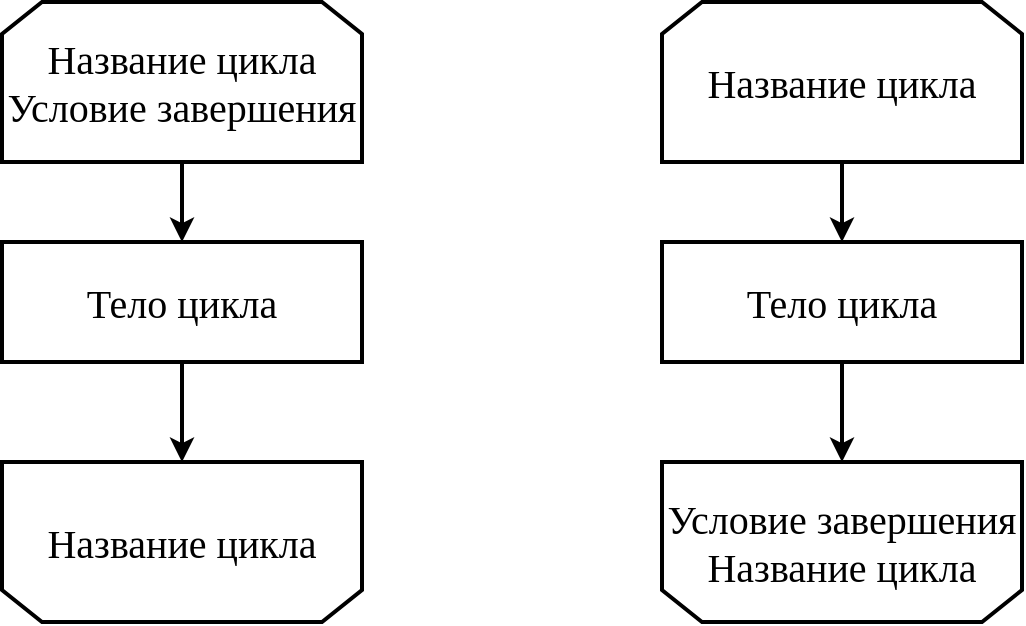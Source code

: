 <mxfile version="12.7.9" type="github" pages="4">
  <diagram id="PvYHt_fChEzfOzfAGmBY" name="Цикл с условием">
    <mxGraphModel dx="1422" dy="769" grid="1" gridSize="10" guides="1" tooltips="1" connect="1" arrows="1" fold="1" page="1" pageScale="1" pageWidth="827" pageHeight="1169" math="0" shadow="0">
      <root>
        <mxCell id="0" />
        <mxCell id="1" parent="0" />
        <mxCell id="XVGe4CrBt8VKoz3wxpU5-4" value="&lt;div style=&quot;font-size: 20px;&quot;&gt;Название цикла&lt;/div&gt;&lt;div style=&quot;font-size: 20px;&quot;&gt;Условие завершения&lt;br style=&quot;font-size: 20px;&quot;&gt;&lt;/div&gt;" style="shape=loopLimit;whiteSpace=wrap;html=1;shadow=0;strokeColor=#000000;fillColor=#ffffff;gradientColor=none;strokeWidth=2;fontFamily=Times New Roman;fontSize=20;" parent="1" vertex="1">
          <mxGeometry x="100" y="80" width="180" height="80" as="geometry" />
        </mxCell>
        <mxCell id="XVGe4CrBt8VKoz3wxpU5-5" value="&lt;div style=&quot;font-size: 20px;&quot;&gt;Название цикла&lt;/div&gt;" style="shape=loopLimit;whiteSpace=wrap;html=1;shadow=0;strokeColor=#000000;fillColor=#ffffff;gradientColor=none;direction=west;strokeWidth=2;fontFamily=Times New Roman;fontSize=20;" parent="1" vertex="1">
          <mxGeometry x="100" y="310" width="180" height="80" as="geometry" />
        </mxCell>
        <mxCell id="XVGe4CrBt8VKoz3wxpU5-6" value="Тело цикла" style="rounded=1;whiteSpace=wrap;html=1;absoluteArcSize=1;arcSize=0;strokeWidth=2;shadow=0;fillColor=#ffffff;gradientColor=none;fontFamily=Times New Roman;fontSize=20;" parent="1" vertex="1">
          <mxGeometry x="100" y="200" width="180" height="60" as="geometry" />
        </mxCell>
        <mxCell id="XVGe4CrBt8VKoz3wxpU5-7" value="&lt;div style=&quot;font-size: 20px&quot;&gt;Название цикла&lt;/div&gt;" style="shape=loopLimit;whiteSpace=wrap;html=1;shadow=0;strokeColor=#000000;fillColor=#ffffff;gradientColor=none;strokeWidth=2;fontFamily=Times New Roman;fontSize=20;" parent="1" vertex="1">
          <mxGeometry x="430" y="80" width="180" height="80" as="geometry" />
        </mxCell>
        <mxCell id="XVGe4CrBt8VKoz3wxpU5-8" value="&lt;div style=&quot;font-size: 20px&quot;&gt;Условие завершения&lt;/div&gt;&lt;div style=&quot;font-size: 20px&quot;&gt;Название цикла&lt;/div&gt;" style="shape=loopLimit;whiteSpace=wrap;html=1;shadow=0;strokeColor=#000000;fillColor=#ffffff;gradientColor=none;direction=west;strokeWidth=2;fontFamily=Times New Roman;fontSize=20;" parent="1" vertex="1">
          <mxGeometry x="430" y="310" width="180" height="80" as="geometry" />
        </mxCell>
        <mxCell id="XVGe4CrBt8VKoz3wxpU5-9" value="Тело цикла" style="rounded=1;whiteSpace=wrap;html=1;absoluteArcSize=1;arcSize=0;strokeWidth=2;shadow=0;fillColor=#ffffff;gradientColor=none;fontFamily=Times New Roman;fontSize=20;" parent="1" vertex="1">
          <mxGeometry x="430" y="200" width="180" height="60" as="geometry" />
        </mxCell>
        <mxCell id="XVGe4CrBt8VKoz3wxpU5-10" value="" style="endArrow=classic;html=1;fontFamily=Times New Roman;fontSize=20;exitX=0.5;exitY=1;exitDx=0;exitDy=0;strokeWidth=2;" parent="1" source="XVGe4CrBt8VKoz3wxpU5-4" target="XVGe4CrBt8VKoz3wxpU5-6" edge="1">
          <mxGeometry width="50" height="50" relative="1" as="geometry">
            <mxPoint x="200" y="520" as="sourcePoint" />
            <mxPoint x="250" y="470" as="targetPoint" />
          </mxGeometry>
        </mxCell>
        <mxCell id="XVGe4CrBt8VKoz3wxpU5-11" value="" style="endArrow=classic;html=1;strokeWidth=2;fontFamily=Times New Roman;fontSize=20;exitX=0.5;exitY=1;exitDx=0;exitDy=0;entryX=0.5;entryY=1;entryDx=0;entryDy=0;" parent="1" source="XVGe4CrBt8VKoz3wxpU5-6" target="XVGe4CrBt8VKoz3wxpU5-5" edge="1">
          <mxGeometry width="50" height="50" relative="1" as="geometry">
            <mxPoint x="220" y="540" as="sourcePoint" />
            <mxPoint x="270" y="490" as="targetPoint" />
          </mxGeometry>
        </mxCell>
        <mxCell id="XVGe4CrBt8VKoz3wxpU5-12" value="" style="endArrow=classic;html=1;strokeWidth=2;fontFamily=Times New Roman;fontSize=20;exitX=0.5;exitY=1;exitDx=0;exitDy=0;entryX=0.5;entryY=0;entryDx=0;entryDy=0;" parent="1" source="XVGe4CrBt8VKoz3wxpU5-7" target="XVGe4CrBt8VKoz3wxpU5-9" edge="1">
          <mxGeometry width="50" height="50" relative="1" as="geometry">
            <mxPoint x="700" y="230" as="sourcePoint" />
            <mxPoint x="750" y="180" as="targetPoint" />
          </mxGeometry>
        </mxCell>
        <mxCell id="XVGe4CrBt8VKoz3wxpU5-13" value="" style="endArrow=classic;html=1;strokeWidth=2;fontFamily=Times New Roman;fontSize=20;exitX=0.5;exitY=1;exitDx=0;exitDy=0;" parent="1" source="XVGe4CrBt8VKoz3wxpU5-9" target="XVGe4CrBt8VKoz3wxpU5-8" edge="1">
          <mxGeometry width="50" height="50" relative="1" as="geometry">
            <mxPoint x="420" y="560" as="sourcePoint" />
            <mxPoint x="470" y="510" as="targetPoint" />
          </mxGeometry>
        </mxCell>
      </root>
    </mxGraphModel>
  </diagram>
  <diagram id="3K1mUDSVWIpNwTHJqVef" name="Цикл с параметром">
    <mxGraphModel dx="1185" dy="641" grid="1" gridSize="10" guides="1" tooltips="1" connect="1" arrows="1" fold="1" page="1" pageScale="1" pageWidth="827" pageHeight="1169" math="0" shadow="0">
      <root>
        <mxCell id="hLjOWH0MUF2Db75aUkeC-0" />
        <mxCell id="hLjOWH0MUF2Db75aUkeC-1" parent="hLjOWH0MUF2Db75aUkeC-0" />
        <mxCell id="hLjOWH0MUF2Db75aUkeC-6" value="i:= 1..N" style="shape=hexagon;perimeter=hexagonPerimeter2;whiteSpace=wrap;html=1;strokeWidth=2;fontFamily=Times New Roman;fontSize=20;" vertex="1" parent="hLjOWH0MUF2Db75aUkeC-1">
          <mxGeometry x="320" y="80" width="120" height="80" as="geometry" />
        </mxCell>
        <mxCell id="hLjOWH0MUF2Db75aUkeC-7" value="Тело цикла" style="rounded=0;whiteSpace=wrap;html=1;strokeWidth=2;fontFamily=Times New Roman;fontSize=20;" vertex="1" parent="hLjOWH0MUF2Db75aUkeC-1">
          <mxGeometry x="320" y="210" width="130" height="60" as="geometry" />
        </mxCell>
        <mxCell id="hLjOWH0MUF2Db75aUkeC-8" value="" style="endArrow=classic;html=1;exitX=1;exitY=0.5;exitDx=0;exitDy=0;entryX=1;entryY=0.5;entryDx=0;entryDy=0;shadow=0;comic=0;strokeWidth=2;rounded=0;fontFamily=Times New Roman;fontSize=20;" edge="1" parent="hLjOWH0MUF2Db75aUkeC-1" source="hLjOWH0MUF2Db75aUkeC-7" target="hLjOWH0MUF2Db75aUkeC-6">
          <mxGeometry width="50" height="50" relative="1" as="geometry">
            <mxPoint x="520" y="300" as="sourcePoint" />
            <mxPoint x="570" y="250" as="targetPoint" />
            <Array as="points">
              <mxPoint x="570" y="240" />
              <mxPoint x="570" y="180" />
              <mxPoint x="570" y="120" />
            </Array>
          </mxGeometry>
        </mxCell>
        <mxCell id="hLjOWH0MUF2Db75aUkeC-9" value="" style="endArrow=classic;html=1;shadow=0;strokeWidth=2;exitX=0.549;exitY=1.029;exitDx=0;exitDy=0;exitPerimeter=0;entryX=0.5;entryY=0;entryDx=0;entryDy=0;fontFamily=Times New Roman;fontSize=20;" edge="1" parent="hLjOWH0MUF2Db75aUkeC-1" source="hLjOWH0MUF2Db75aUkeC-6" target="hLjOWH0MUF2Db75aUkeC-7">
          <mxGeometry width="50" height="50" relative="1" as="geometry">
            <mxPoint x="80" y="380" as="sourcePoint" />
            <mxPoint x="130" y="330" as="targetPoint" />
          </mxGeometry>
        </mxCell>
        <mxCell id="hLjOWH0MUF2Db75aUkeC-10" value="" style="endArrow=classic;html=1;shadow=0;strokeWidth=2;exitX=0;exitY=0.5;exitDx=0;exitDy=0;rounded=0;fontFamily=Times New Roman;fontSize=20;" edge="1" parent="hLjOWH0MUF2Db75aUkeC-1" source="hLjOWH0MUF2Db75aUkeC-6">
          <mxGeometry width="50" height="50" relative="1" as="geometry">
            <mxPoint x="170" y="210" as="sourcePoint" />
            <mxPoint x="380" y="320" as="targetPoint" />
            <Array as="points">
              <mxPoint x="210" y="120" />
              <mxPoint x="210" y="230" />
              <mxPoint x="210" y="280" />
              <mxPoint x="300" y="280" />
              <mxPoint x="380" y="280" />
            </Array>
          </mxGeometry>
        </mxCell>
      </root>
    </mxGraphModel>
  </diagram>
  <diagram id="-0E2FVr-w0xUnn1_yMbF" name="Алгоритма таблицы пифагора">
    <mxGraphModel dx="1422" dy="769" grid="1" gridSize="10" guides="1" tooltips="1" connect="1" arrows="1" fold="1" page="1" pageScale="1" pageWidth="827" pageHeight="1169" math="0" shadow="0">
      <root>
        <mxCell id="D4VVB_PMN1P16ubJQqUh-0" />
        <mxCell id="D4VVB_PMN1P16ubJQqUh-1" parent="D4VVB_PMN1P16ubJQqUh-0" />
        <mxCell id="omaCSk1JwNBtN8p-txco-0" value="Начало" style="rounded=1;whiteSpace=wrap;html=1;strokeWidth=2;fontFamily=Times New Roman;fontSize=20;arcSize=37;" parent="D4VVB_PMN1P16ubJQqUh-1" vertex="1">
          <mxGeometry x="294" y="50" width="120" height="60" as="geometry" />
        </mxCell>
        <mxCell id="omaCSk1JwNBtN8p-txco-1" value="i:=1..9" style="shape=hexagon;perimeter=hexagonPerimeter2;whiteSpace=wrap;html=1;strokeWidth=2;fontFamily=Times New Roman;fontSize=20;" parent="D4VVB_PMN1P16ubJQqUh-1" vertex="1">
          <mxGeometry x="294" y="140" width="120" height="80" as="geometry" />
        </mxCell>
        <mxCell id="omaCSk1JwNBtN8p-txco-2" value="j:=1..9" style="shape=hexagon;perimeter=hexagonPerimeter2;whiteSpace=wrap;html=1;strokeWidth=2;fontFamily=Times New Roman;fontSize=20;" parent="D4VVB_PMN1P16ubJQqUh-1" vertex="1">
          <mxGeometry x="294" y="260" width="120" height="80" as="geometry" />
        </mxCell>
        <mxCell id="omaCSk1JwNBtN8p-txco-3" style="edgeStyle=none;rounded=0;orthogonalLoop=1;jettySize=auto;html=1;exitX=0.5;exitY=1;exitDx=0;exitDy=0;shadow=0;strokeWidth=2;fontFamily=Times New Roman;fontSize=20;" parent="D4VVB_PMN1P16ubJQqUh-1" source="omaCSk1JwNBtN8p-txco-1" target="omaCSk1JwNBtN8p-txco-1" edge="1">
          <mxGeometry relative="1" as="geometry" />
        </mxCell>
        <mxCell id="omaCSk1JwNBtN8p-txco-4" value="k=i*j" style="rounded=0;whiteSpace=wrap;html=1;strokeWidth=2;fontFamily=Times New Roman;fontSize=20;" parent="D4VVB_PMN1P16ubJQqUh-1" vertex="1">
          <mxGeometry x="294" y="380" width="120" height="60" as="geometry" />
        </mxCell>
        <mxCell id="omaCSk1JwNBtN8p-txco-5" value="Вывод k" style="shape=parallelogram;html=1;strokeWidth=2;perimeter=parallelogramPerimeter;whiteSpace=wrap;rounded=1;arcSize=0;size=0.23;fontFamily=Times New Roman;fontSize=20;" parent="D4VVB_PMN1P16ubJQqUh-1" vertex="1">
          <mxGeometry x="276" y="480" width="156" height="60" as="geometry" />
        </mxCell>
        <mxCell id="omaCSk1JwNBtN8p-txco-6" value="Новая строка" style="shape=parallelogram;html=1;strokeWidth=2;perimeter=parallelogramPerimeter;whiteSpace=wrap;rounded=1;arcSize=0;size=0.23;fontFamily=Times New Roman;fontSize=20;" parent="D4VVB_PMN1P16ubJQqUh-1" vertex="1">
          <mxGeometry x="273" y="570" width="162" height="60" as="geometry" />
        </mxCell>
        <mxCell id="omaCSk1JwNBtN8p-txco-8" value="" style="endArrow=classic;html=1;shadow=0;strokeWidth=2;fontFamily=Times New Roman;fontSize=20;exitX=0.5;exitY=1;exitDx=0;exitDy=0;entryX=0.5;entryY=0;entryDx=0;entryDy=0;" parent="D4VVB_PMN1P16ubJQqUh-1" source="omaCSk1JwNBtN8p-txco-0" target="omaCSk1JwNBtN8p-txco-1" edge="1">
          <mxGeometry width="50" height="50" relative="1" as="geometry">
            <mxPoint x="160" y="210" as="sourcePoint" />
            <mxPoint x="210" y="160" as="targetPoint" />
          </mxGeometry>
        </mxCell>
        <mxCell id="omaCSk1JwNBtN8p-txco-9" value="" style="endArrow=classic;html=1;shadow=0;strokeWidth=2;fontFamily=Times New Roman;fontSize=20;exitX=0.5;exitY=1;exitDx=0;exitDy=0;entryX=0.5;entryY=0;entryDx=0;entryDy=0;" parent="D4VVB_PMN1P16ubJQqUh-1" source="omaCSk1JwNBtN8p-txco-1" target="omaCSk1JwNBtN8p-txco-2" edge="1">
          <mxGeometry width="50" height="50" relative="1" as="geometry">
            <mxPoint x="230" y="280" as="sourcePoint" />
            <mxPoint x="280" y="230" as="targetPoint" />
          </mxGeometry>
        </mxCell>
        <mxCell id="omaCSk1JwNBtN8p-txco-10" value="" style="endArrow=classic;html=1;shadow=0;strokeWidth=2;fontFamily=Times New Roman;fontSize=20;exitX=0.5;exitY=1;exitDx=0;exitDy=0;entryX=0.5;entryY=0;entryDx=0;entryDy=0;" parent="D4VVB_PMN1P16ubJQqUh-1" source="omaCSk1JwNBtN8p-txco-2" target="omaCSk1JwNBtN8p-txco-4" edge="1">
          <mxGeometry width="50" height="50" relative="1" as="geometry">
            <mxPoint x="110" y="370" as="sourcePoint" />
            <mxPoint x="361" y="379" as="targetPoint" />
          </mxGeometry>
        </mxCell>
        <mxCell id="omaCSk1JwNBtN8p-txco-11" value="" style="endArrow=classic;html=1;shadow=0;strokeWidth=2;fontFamily=Times New Roman;fontSize=20;exitX=0.5;exitY=1;exitDx=0;exitDy=0;entryX=0.5;entryY=0;entryDx=0;entryDy=0;" parent="D4VVB_PMN1P16ubJQqUh-1" source="omaCSk1JwNBtN8p-txco-4" target="omaCSk1JwNBtN8p-txco-5" edge="1">
          <mxGeometry width="50" height="50" relative="1" as="geometry">
            <mxPoint x="170" y="440" as="sourcePoint" />
            <mxPoint x="220" y="390" as="targetPoint" />
          </mxGeometry>
        </mxCell>
        <mxCell id="omaCSk1JwNBtN8p-txco-12" value="" style="endArrow=classic;html=1;shadow=0;strokeWidth=2;fontFamily=Times New Roman;fontSize=20;exitX=1;exitY=0.5;exitDx=0;exitDy=0;entryX=1;entryY=0.5;entryDx=0;entryDy=0;rounded=0;" parent="D4VVB_PMN1P16ubJQqUh-1" source="omaCSk1JwNBtN8p-txco-5" target="omaCSk1JwNBtN8p-txco-2" edge="1">
          <mxGeometry width="50" height="50" relative="1" as="geometry">
            <mxPoint x="500" y="470" as="sourcePoint" />
            <mxPoint x="550" y="420" as="targetPoint" />
            <Array as="points">
              <mxPoint x="530" y="510" />
              <mxPoint x="530" y="420" />
              <mxPoint x="530" y="300" />
            </Array>
          </mxGeometry>
        </mxCell>
        <mxCell id="omaCSk1JwNBtN8p-txco-13" value="" style="endArrow=classic;html=1;shadow=0;strokeWidth=2;fontFamily=Times New Roman;fontSize=20;exitX=0;exitY=0.5;exitDx=0;exitDy=0;entryX=0;entryY=0.25;entryDx=0;entryDy=0;rounded=0;" parent="D4VVB_PMN1P16ubJQqUh-1" source="omaCSk1JwNBtN8p-txco-2" target="omaCSk1JwNBtN8p-txco-6" edge="1">
          <mxGeometry width="50" height="50" relative="1" as="geometry">
            <mxPoint x="50" y="410" as="sourcePoint" />
            <mxPoint x="270" y="590" as="targetPoint" />
            <Array as="points">
              <mxPoint x="200" y="300" />
              <mxPoint x="200" y="440" />
              <mxPoint x="200" y="590" />
            </Array>
          </mxGeometry>
        </mxCell>
        <mxCell id="omaCSk1JwNBtN8p-txco-14" value="" style="endArrow=classic;html=1;shadow=0;strokeWidth=2;fontFamily=Times New Roman;fontSize=20;exitX=1;exitY=0.5;exitDx=0;exitDy=0;entryX=1;entryY=0.5;entryDx=0;entryDy=0;rounded=0;" parent="D4VVB_PMN1P16ubJQqUh-1" source="omaCSk1JwNBtN8p-txco-6" target="omaCSk1JwNBtN8p-txco-1" edge="1">
          <mxGeometry width="50" height="50" relative="1" as="geometry">
            <mxPoint x="590" y="630" as="sourcePoint" />
            <mxPoint x="640" y="580" as="targetPoint" />
            <Array as="points">
              <mxPoint x="570" y="600" />
              <mxPoint x="570" y="360" />
              <mxPoint x="570" y="180" />
            </Array>
          </mxGeometry>
        </mxCell>
        <mxCell id="omaCSk1JwNBtN8p-txco-15" value="" style="endArrow=classic;html=1;shadow=0;strokeWidth=2;fontFamily=Times New Roman;fontSize=20;exitX=0;exitY=0.5;exitDx=0;exitDy=0;rounded=0;" parent="D4VVB_PMN1P16ubJQqUh-1" source="omaCSk1JwNBtN8p-txco-1" edge="1">
          <mxGeometry width="50" height="50" relative="1" as="geometry">
            <mxPoint x="-40" y="370" as="sourcePoint" />
            <mxPoint x="360" y="680" as="targetPoint" />
            <Array as="points">
              <mxPoint x="150" y="180" />
              <mxPoint x="150" y="400" />
              <mxPoint x="150" y="650" />
              <mxPoint x="360" y="650" />
            </Array>
          </mxGeometry>
        </mxCell>
        <mxCell id="omaCSk1JwNBtN8p-txco-16" value="Конец" style="rounded=1;whiteSpace=wrap;html=1;strokeWidth=2;fontFamily=Times New Roman;fontSize=20;arcSize=37;" parent="D4VVB_PMN1P16ubJQqUh-1" vertex="1">
          <mxGeometry x="300" y="680" width="120" height="60" as="geometry" />
        </mxCell>
      </root>
    </mxGraphModel>
  </diagram>
  <diagram id="Kf_nAqnXkC6KkpSlQWnJ" name="Sample 7">
    <mxGraphModel dx="1422" dy="769" grid="1" gridSize="10" guides="1" tooltips="1" connect="1" arrows="1" fold="1" page="1" pageScale="1" pageWidth="827" pageHeight="1169" math="0" shadow="0">
      <root>
        <mxCell id="YyqMoOiblEze0v_NeJtD-0" />
        <mxCell id="YyqMoOiblEze0v_NeJtD-1" parent="YyqMoOiblEze0v_NeJtD-0" />
        <mxCell id="KWEIkNG2FPyalpQ-WHZS-0" value="Начало" style="rounded=1;whiteSpace=wrap;html=1;strokeWidth=2;fontFamily=Times New Roman;fontSize=20;arcSize=37;" vertex="1" parent="YyqMoOiblEze0v_NeJtD-1">
          <mxGeometry x="294" y="50" width="120" height="60" as="geometry" />
        </mxCell>
        <mxCell id="KWEIkNG2FPyalpQ-WHZS-1" value="Ввод E" style="shape=parallelogram;perimeter=parallelogramPerimeter;whiteSpace=wrap;html=1;strokeWidth=2;fontFamily=Times New Roman;fontSize=20;" vertex="1" parent="YyqMoOiblEze0v_NeJtD-1">
          <mxGeometry x="294" y="140" width="120" height="60" as="geometry" />
        </mxCell>
        <mxCell id="KWEIkNG2FPyalpQ-WHZS-2" value="&lt;div&gt;s=0&lt;/div&gt;&lt;div&gt;i=0&lt;/div&gt;&lt;div&gt;k=0&lt;/div&gt;" style="rounded=0;whiteSpace=wrap;html=1;strokeWidth=2;fontFamily=Times New Roman;fontSize=20;" vertex="1" parent="YyqMoOiblEze0v_NeJtD-1">
          <mxGeometry x="294" y="230" width="120" height="70" as="geometry" />
        </mxCell>
        <mxCell id="KWEIkNG2FPyalpQ-WHZS-3" value="&lt;div&gt;Цикл_1&lt;/div&gt;&lt;div&gt;|1/i|&amp;gt;E&lt;br&gt;&lt;/div&gt;" style="shape=loopLimit;whiteSpace=wrap;html=1;strokeWidth=2;fontFamily=Times New Roman;fontSize=20;" vertex="1" parent="YyqMoOiblEze0v_NeJtD-1">
          <mxGeometry x="510" y="225" width="126" height="80" as="geometry" />
        </mxCell>
        <mxCell id="KWEIkNG2FPyalpQ-WHZS-4" value="&lt;div&gt;s=s+k/i&lt;/div&gt;&lt;div&gt;i=i+1&lt;/div&gt;&lt;div&gt;k=k*(-1)&lt;/div&gt;" style="rounded=0;whiteSpace=wrap;html=1;strokeWidth=2;fontFamily=Times New Roman;fontSize=20;" vertex="1" parent="YyqMoOiblEze0v_NeJtD-1">
          <mxGeometry x="513" y="350" width="120" height="70" as="geometry" />
        </mxCell>
        <mxCell id="KWEIkNG2FPyalpQ-WHZS-5" value="&lt;div&gt;Цикл_1&lt;/div&gt;" style="shape=loopLimit;whiteSpace=wrap;html=1;strokeWidth=2;fontFamily=Times New Roman;fontSize=20;direction=west;" vertex="1" parent="YyqMoOiblEze0v_NeJtD-1">
          <mxGeometry x="510" y="460" width="126" height="80" as="geometry" />
        </mxCell>
        <mxCell id="KWEIkNG2FPyalpQ-WHZS-6" value="Ввод s, E" style="shape=parallelogram;perimeter=parallelogramPerimeter;whiteSpace=wrap;html=1;strokeWidth=2;fontFamily=Times New Roman;fontSize=20;" vertex="1" parent="YyqMoOiblEze0v_NeJtD-1">
          <mxGeometry x="280" y="465" width="140" height="70" as="geometry" />
        </mxCell>
        <mxCell id="KWEIkNG2FPyalpQ-WHZS-7" value="Начало" style="rounded=1;whiteSpace=wrap;html=1;strokeWidth=2;fontFamily=Times New Roman;fontSize=20;arcSize=37;" vertex="1" parent="YyqMoOiblEze0v_NeJtD-1">
          <mxGeometry x="280" y="570" width="120" height="60" as="geometry" />
        </mxCell>
        <mxCell id="KWEIkNG2FPyalpQ-WHZS-8" value="" style="endArrow=classic;html=1;fontFamily=Times New Roman;fontSize=20;exitX=0.5;exitY=1;exitDx=0;exitDy=0;entryX=0.5;entryY=0;entryDx=0;entryDy=0;strokeWidth=2;" edge="1" parent="YyqMoOiblEze0v_NeJtD-1" source="KWEIkNG2FPyalpQ-WHZS-0" target="KWEIkNG2FPyalpQ-WHZS-1">
          <mxGeometry width="50" height="50" relative="1" as="geometry">
            <mxPoint x="510" y="150" as="sourcePoint" />
            <mxPoint x="560" y="100" as="targetPoint" />
          </mxGeometry>
        </mxCell>
        <mxCell id="KWEIkNG2FPyalpQ-WHZS-9" value="" style="endArrow=classic;html=1;fontFamily=Times New Roman;fontSize=20;exitX=0.5;exitY=1;exitDx=0;exitDy=0;strokeWidth=2;" edge="1" parent="YyqMoOiblEze0v_NeJtD-1" source="KWEIkNG2FPyalpQ-WHZS-1" target="KWEIkNG2FPyalpQ-WHZS-2">
          <mxGeometry width="50" height="50" relative="1" as="geometry">
            <mxPoint x="220" y="320" as="sourcePoint" />
            <mxPoint x="270" y="270" as="targetPoint" />
          </mxGeometry>
        </mxCell>
        <mxCell id="KWEIkNG2FPyalpQ-WHZS-10" value="" style="endArrow=classic;html=1;strokeWidth=2;fontFamily=Times New Roman;fontSize=20;exitX=1;exitY=0.5;exitDx=0;exitDy=0;entryX=0;entryY=0.5;entryDx=0;entryDy=0;" edge="1" parent="YyqMoOiblEze0v_NeJtD-1" source="KWEIkNG2FPyalpQ-WHZS-2" target="KWEIkNG2FPyalpQ-WHZS-3">
          <mxGeometry width="50" height="50" relative="1" as="geometry">
            <mxPoint x="240" y="440" as="sourcePoint" />
            <mxPoint x="290" y="390" as="targetPoint" />
          </mxGeometry>
        </mxCell>
        <mxCell id="KWEIkNG2FPyalpQ-WHZS-11" value="" style="endArrow=classic;html=1;strokeWidth=2;fontFamily=Times New Roman;fontSize=20;exitX=0.5;exitY=1;exitDx=0;exitDy=0;entryX=0.5;entryY=0;entryDx=0;entryDy=0;" edge="1" parent="YyqMoOiblEze0v_NeJtD-1" source="KWEIkNG2FPyalpQ-WHZS-3" target="KWEIkNG2FPyalpQ-WHZS-4">
          <mxGeometry width="50" height="50" relative="1" as="geometry">
            <mxPoint x="690" y="340" as="sourcePoint" />
            <mxPoint x="740" y="290" as="targetPoint" />
          </mxGeometry>
        </mxCell>
        <mxCell id="KWEIkNG2FPyalpQ-WHZS-12" value="" style="endArrow=classic;html=1;strokeWidth=2;fontFamily=Times New Roman;fontSize=20;exitX=0.5;exitY=1;exitDx=0;exitDy=0;entryX=0.5;entryY=1;entryDx=0;entryDy=0;" edge="1" parent="YyqMoOiblEze0v_NeJtD-1" source="KWEIkNG2FPyalpQ-WHZS-4" target="KWEIkNG2FPyalpQ-WHZS-5">
          <mxGeometry width="50" height="50" relative="1" as="geometry">
            <mxPoint x="700" y="440" as="sourcePoint" />
            <mxPoint x="750" y="390" as="targetPoint" />
          </mxGeometry>
        </mxCell>
        <mxCell id="KWEIkNG2FPyalpQ-WHZS-13" value="" style="endArrow=classic;html=1;strokeWidth=2;fontFamily=Times New Roman;fontSize=20;entryX=1;entryY=0.5;entryDx=0;entryDy=0;" edge="1" parent="YyqMoOiblEze0v_NeJtD-1" target="KWEIkNG2FPyalpQ-WHZS-6">
          <mxGeometry width="50" height="50" relative="1" as="geometry">
            <mxPoint x="508" y="500" as="sourcePoint" />
            <mxPoint x="400" y="380" as="targetPoint" />
          </mxGeometry>
        </mxCell>
        <mxCell id="KWEIkNG2FPyalpQ-WHZS-14" value="" style="endArrow=classic;html=1;strokeWidth=2;fontFamily=Times New Roman;fontSize=20;entryX=0.5;entryY=0;entryDx=0;entryDy=0;" edge="1" parent="YyqMoOiblEze0v_NeJtD-1" target="KWEIkNG2FPyalpQ-WHZS-7">
          <mxGeometry width="50" height="50" relative="1" as="geometry">
            <mxPoint x="340" y="537" as="sourcePoint" />
            <mxPoint x="230" y="510" as="targetPoint" />
          </mxGeometry>
        </mxCell>
      </root>
    </mxGraphModel>
  </diagram>
</mxfile>
